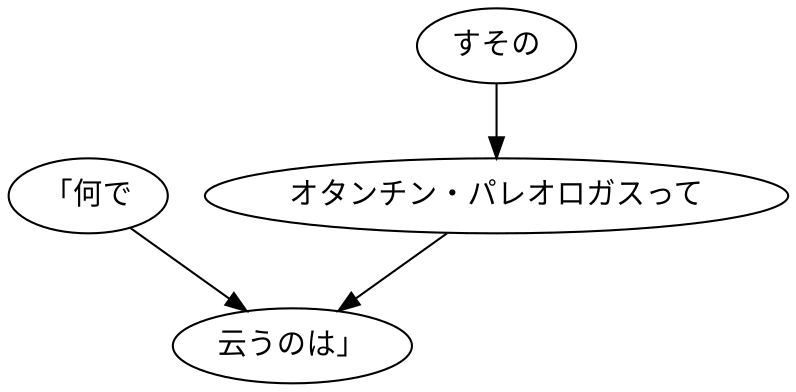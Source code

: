 digraph graph2940 {
	node0 [label="「何で"];
	node1 [label="すその"];
	node2 [label="オタンチン・パレオロガスって"];
	node3 [label="云うのは」"];
	node0 -> node3;
	node1 -> node2;
	node2 -> node3;
}
